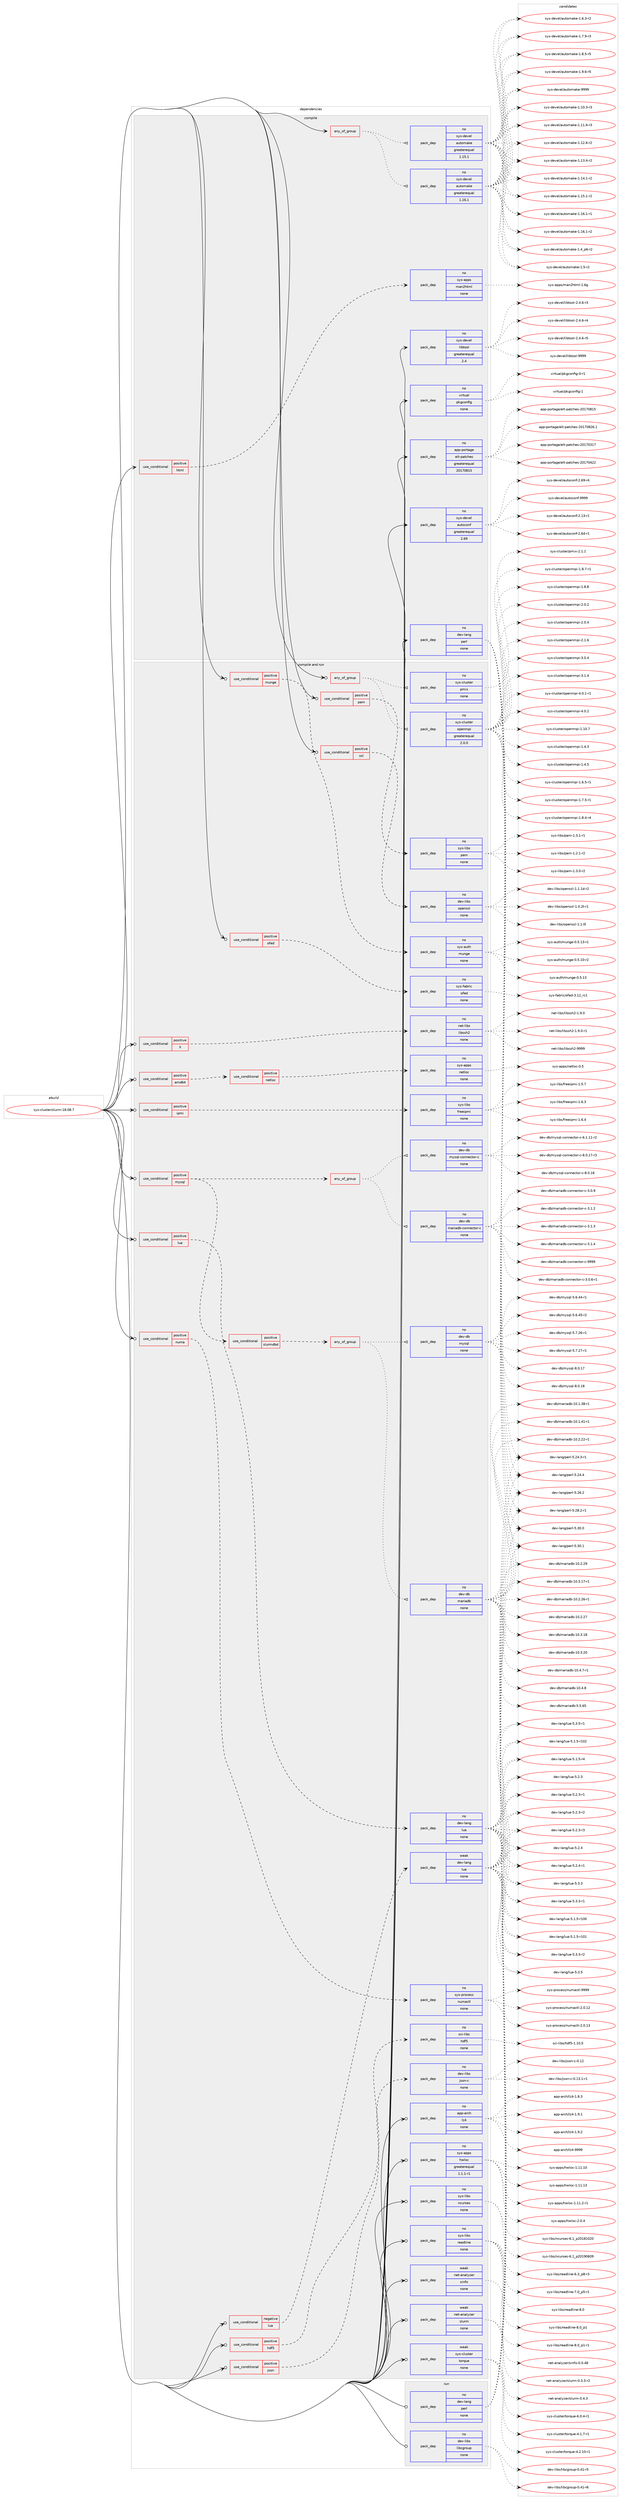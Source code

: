 digraph prolog {

# *************
# Graph options
# *************

newrank=true;
concentrate=true;
compound=true;
graph [rankdir=LR,fontname=Helvetica,fontsize=10,ranksep=1.5];#, ranksep=2.5, nodesep=0.2];
edge  [arrowhead=vee];
node  [fontname=Helvetica,fontsize=10];

# **********
# The ebuild
# **********

subgraph cluster_leftcol {
color=gray;
rank=same;
label=<<i>ebuild</i>>;
id [label="sys-cluster/slurm-18.08.7", color=red, width=4, href="../sys-cluster/slurm-18.08.7.svg"];
}

# ****************
# The dependencies
# ****************

subgraph cluster_midcol {
color=gray;
label=<<i>dependencies</i>>;
subgraph cluster_compile {
fillcolor="#eeeeee";
style=filled;
label=<<i>compile</i>>;
subgraph any15004 {
dependency887729 [label=<<TABLE BORDER="0" CELLBORDER="1" CELLSPACING="0" CELLPADDING="4"><TR><TD CELLPADDING="10">any_of_group</TD></TR></TABLE>>, shape=none, color=red];subgraph pack658766 {
dependency887730 [label=<<TABLE BORDER="0" CELLBORDER="1" CELLSPACING="0" CELLPADDING="4" WIDTH="220"><TR><TD ROWSPAN="6" CELLPADDING="30">pack_dep</TD></TR><TR><TD WIDTH="110">no</TD></TR><TR><TD>sys-devel</TD></TR><TR><TD>automake</TD></TR><TR><TD>greaterequal</TD></TR><TR><TD>1.16.1</TD></TR></TABLE>>, shape=none, color=blue];
}
dependency887729:e -> dependency887730:w [weight=20,style="dotted",arrowhead="oinv"];
subgraph pack658767 {
dependency887731 [label=<<TABLE BORDER="0" CELLBORDER="1" CELLSPACING="0" CELLPADDING="4" WIDTH="220"><TR><TD ROWSPAN="6" CELLPADDING="30">pack_dep</TD></TR><TR><TD WIDTH="110">no</TD></TR><TR><TD>sys-devel</TD></TR><TR><TD>automake</TD></TR><TR><TD>greaterequal</TD></TR><TR><TD>1.15.1</TD></TR></TABLE>>, shape=none, color=blue];
}
dependency887729:e -> dependency887731:w [weight=20,style="dotted",arrowhead="oinv"];
}
id:e -> dependency887729:w [weight=20,style="solid",arrowhead="vee"];
subgraph cond213430 {
dependency887732 [label=<<TABLE BORDER="0" CELLBORDER="1" CELLSPACING="0" CELLPADDING="4"><TR><TD ROWSPAN="3" CELLPADDING="10">use_conditional</TD></TR><TR><TD>positive</TD></TR><TR><TD>html</TD></TR></TABLE>>, shape=none, color=red];
subgraph pack658768 {
dependency887733 [label=<<TABLE BORDER="0" CELLBORDER="1" CELLSPACING="0" CELLPADDING="4" WIDTH="220"><TR><TD ROWSPAN="6" CELLPADDING="30">pack_dep</TD></TR><TR><TD WIDTH="110">no</TD></TR><TR><TD>sys-apps</TD></TR><TR><TD>man2html</TD></TR><TR><TD>none</TD></TR><TR><TD></TD></TR></TABLE>>, shape=none, color=blue];
}
dependency887732:e -> dependency887733:w [weight=20,style="dashed",arrowhead="vee"];
}
id:e -> dependency887732:w [weight=20,style="solid",arrowhead="vee"];
subgraph pack658769 {
dependency887734 [label=<<TABLE BORDER="0" CELLBORDER="1" CELLSPACING="0" CELLPADDING="4" WIDTH="220"><TR><TD ROWSPAN="6" CELLPADDING="30">pack_dep</TD></TR><TR><TD WIDTH="110">no</TD></TR><TR><TD>app-portage</TD></TR><TR><TD>elt-patches</TD></TR><TR><TD>greaterequal</TD></TR><TR><TD>20170815</TD></TR></TABLE>>, shape=none, color=blue];
}
id:e -> dependency887734:w [weight=20,style="solid",arrowhead="vee"];
subgraph pack658770 {
dependency887735 [label=<<TABLE BORDER="0" CELLBORDER="1" CELLSPACING="0" CELLPADDING="4" WIDTH="220"><TR><TD ROWSPAN="6" CELLPADDING="30">pack_dep</TD></TR><TR><TD WIDTH="110">no</TD></TR><TR><TD>dev-lang</TD></TR><TR><TD>perl</TD></TR><TR><TD>none</TD></TR><TR><TD></TD></TR></TABLE>>, shape=none, color=blue];
}
id:e -> dependency887735:w [weight=20,style="solid",arrowhead="vee"];
subgraph pack658771 {
dependency887736 [label=<<TABLE BORDER="0" CELLBORDER="1" CELLSPACING="0" CELLPADDING="4" WIDTH="220"><TR><TD ROWSPAN="6" CELLPADDING="30">pack_dep</TD></TR><TR><TD WIDTH="110">no</TD></TR><TR><TD>sys-devel</TD></TR><TR><TD>autoconf</TD></TR><TR><TD>greaterequal</TD></TR><TR><TD>2.69</TD></TR></TABLE>>, shape=none, color=blue];
}
id:e -> dependency887736:w [weight=20,style="solid",arrowhead="vee"];
subgraph pack658772 {
dependency887737 [label=<<TABLE BORDER="0" CELLBORDER="1" CELLSPACING="0" CELLPADDING="4" WIDTH="220"><TR><TD ROWSPAN="6" CELLPADDING="30">pack_dep</TD></TR><TR><TD WIDTH="110">no</TD></TR><TR><TD>sys-devel</TD></TR><TR><TD>libtool</TD></TR><TR><TD>greaterequal</TD></TR><TR><TD>2.4</TD></TR></TABLE>>, shape=none, color=blue];
}
id:e -> dependency887737:w [weight=20,style="solid",arrowhead="vee"];
subgraph pack658773 {
dependency887738 [label=<<TABLE BORDER="0" CELLBORDER="1" CELLSPACING="0" CELLPADDING="4" WIDTH="220"><TR><TD ROWSPAN="6" CELLPADDING="30">pack_dep</TD></TR><TR><TD WIDTH="110">no</TD></TR><TR><TD>virtual</TD></TR><TR><TD>pkgconfig</TD></TR><TR><TD>none</TD></TR><TR><TD></TD></TR></TABLE>>, shape=none, color=blue];
}
id:e -> dependency887738:w [weight=20,style="solid",arrowhead="vee"];
}
subgraph cluster_compileandrun {
fillcolor="#eeeeee";
style=filled;
label=<<i>compile and run</i>>;
subgraph any15005 {
dependency887739 [label=<<TABLE BORDER="0" CELLBORDER="1" CELLSPACING="0" CELLPADDING="4"><TR><TD CELLPADDING="10">any_of_group</TD></TR></TABLE>>, shape=none, color=red];subgraph pack658774 {
dependency887740 [label=<<TABLE BORDER="0" CELLBORDER="1" CELLSPACING="0" CELLPADDING="4" WIDTH="220"><TR><TD ROWSPAN="6" CELLPADDING="30">pack_dep</TD></TR><TR><TD WIDTH="110">no</TD></TR><TR><TD>sys-cluster</TD></TR><TR><TD>pmix</TD></TR><TR><TD>none</TD></TR><TR><TD></TD></TR></TABLE>>, shape=none, color=blue];
}
dependency887739:e -> dependency887740:w [weight=20,style="dotted",arrowhead="oinv"];
subgraph pack658775 {
dependency887741 [label=<<TABLE BORDER="0" CELLBORDER="1" CELLSPACING="0" CELLPADDING="4" WIDTH="220"><TR><TD ROWSPAN="6" CELLPADDING="30">pack_dep</TD></TR><TR><TD WIDTH="110">no</TD></TR><TR><TD>sys-cluster</TD></TR><TR><TD>openmpi</TD></TR><TR><TD>greaterequal</TD></TR><TR><TD>2.0.0</TD></TR></TABLE>>, shape=none, color=blue];
}
dependency887739:e -> dependency887741:w [weight=20,style="dotted",arrowhead="oinv"];
}
id:e -> dependency887739:w [weight=20,style="solid",arrowhead="odotvee"];
subgraph cond213431 {
dependency887742 [label=<<TABLE BORDER="0" CELLBORDER="1" CELLSPACING="0" CELLPADDING="4"><TR><TD ROWSPAN="3" CELLPADDING="10">use_conditional</TD></TR><TR><TD>negative</TD></TR><TR><TD>lua</TD></TR></TABLE>>, shape=none, color=red];
subgraph pack658776 {
dependency887743 [label=<<TABLE BORDER="0" CELLBORDER="1" CELLSPACING="0" CELLPADDING="4" WIDTH="220"><TR><TD ROWSPAN="6" CELLPADDING="30">pack_dep</TD></TR><TR><TD WIDTH="110">weak</TD></TR><TR><TD>dev-lang</TD></TR><TR><TD>lua</TD></TR><TR><TD>none</TD></TR><TR><TD></TD></TR></TABLE>>, shape=none, color=blue];
}
dependency887742:e -> dependency887743:w [weight=20,style="dashed",arrowhead="vee"];
}
id:e -> dependency887742:w [weight=20,style="solid",arrowhead="odotvee"];
subgraph cond213432 {
dependency887744 [label=<<TABLE BORDER="0" CELLBORDER="1" CELLSPACING="0" CELLPADDING="4"><TR><TD ROWSPAN="3" CELLPADDING="10">use_conditional</TD></TR><TR><TD>positive</TD></TR><TR><TD>X</TD></TR></TABLE>>, shape=none, color=red];
subgraph pack658777 {
dependency887745 [label=<<TABLE BORDER="0" CELLBORDER="1" CELLSPACING="0" CELLPADDING="4" WIDTH="220"><TR><TD ROWSPAN="6" CELLPADDING="30">pack_dep</TD></TR><TR><TD WIDTH="110">no</TD></TR><TR><TD>net-libs</TD></TR><TR><TD>libssh2</TD></TR><TR><TD>none</TD></TR><TR><TD></TD></TR></TABLE>>, shape=none, color=blue];
}
dependency887744:e -> dependency887745:w [weight=20,style="dashed",arrowhead="vee"];
}
id:e -> dependency887744:w [weight=20,style="solid",arrowhead="odotvee"];
subgraph cond213433 {
dependency887746 [label=<<TABLE BORDER="0" CELLBORDER="1" CELLSPACING="0" CELLPADDING="4"><TR><TD ROWSPAN="3" CELLPADDING="10">use_conditional</TD></TR><TR><TD>positive</TD></TR><TR><TD>amd64</TD></TR></TABLE>>, shape=none, color=red];
subgraph cond213434 {
dependency887747 [label=<<TABLE BORDER="0" CELLBORDER="1" CELLSPACING="0" CELLPADDING="4"><TR><TD ROWSPAN="3" CELLPADDING="10">use_conditional</TD></TR><TR><TD>positive</TD></TR><TR><TD>netloc</TD></TR></TABLE>>, shape=none, color=red];
subgraph pack658778 {
dependency887748 [label=<<TABLE BORDER="0" CELLBORDER="1" CELLSPACING="0" CELLPADDING="4" WIDTH="220"><TR><TD ROWSPAN="6" CELLPADDING="30">pack_dep</TD></TR><TR><TD WIDTH="110">no</TD></TR><TR><TD>sys-apps</TD></TR><TR><TD>netloc</TD></TR><TR><TD>none</TD></TR><TR><TD></TD></TR></TABLE>>, shape=none, color=blue];
}
dependency887747:e -> dependency887748:w [weight=20,style="dashed",arrowhead="vee"];
}
dependency887746:e -> dependency887747:w [weight=20,style="dashed",arrowhead="vee"];
}
id:e -> dependency887746:w [weight=20,style="solid",arrowhead="odotvee"];
subgraph cond213435 {
dependency887749 [label=<<TABLE BORDER="0" CELLBORDER="1" CELLSPACING="0" CELLPADDING="4"><TR><TD ROWSPAN="3" CELLPADDING="10">use_conditional</TD></TR><TR><TD>positive</TD></TR><TR><TD>hdf5</TD></TR></TABLE>>, shape=none, color=red];
subgraph pack658779 {
dependency887750 [label=<<TABLE BORDER="0" CELLBORDER="1" CELLSPACING="0" CELLPADDING="4" WIDTH="220"><TR><TD ROWSPAN="6" CELLPADDING="30">pack_dep</TD></TR><TR><TD WIDTH="110">no</TD></TR><TR><TD>sci-libs</TD></TR><TR><TD>hdf5</TD></TR><TR><TD>none</TD></TR><TR><TD></TD></TR></TABLE>>, shape=none, color=blue];
}
dependency887749:e -> dependency887750:w [weight=20,style="dashed",arrowhead="vee"];
}
id:e -> dependency887749:w [weight=20,style="solid",arrowhead="odotvee"];
subgraph cond213436 {
dependency887751 [label=<<TABLE BORDER="0" CELLBORDER="1" CELLSPACING="0" CELLPADDING="4"><TR><TD ROWSPAN="3" CELLPADDING="10">use_conditional</TD></TR><TR><TD>positive</TD></TR><TR><TD>ipmi</TD></TR></TABLE>>, shape=none, color=red];
subgraph pack658780 {
dependency887752 [label=<<TABLE BORDER="0" CELLBORDER="1" CELLSPACING="0" CELLPADDING="4" WIDTH="220"><TR><TD ROWSPAN="6" CELLPADDING="30">pack_dep</TD></TR><TR><TD WIDTH="110">no</TD></TR><TR><TD>sys-libs</TD></TR><TR><TD>freeipmi</TD></TR><TR><TD>none</TD></TR><TR><TD></TD></TR></TABLE>>, shape=none, color=blue];
}
dependency887751:e -> dependency887752:w [weight=20,style="dashed",arrowhead="vee"];
}
id:e -> dependency887751:w [weight=20,style="solid",arrowhead="odotvee"];
subgraph cond213437 {
dependency887753 [label=<<TABLE BORDER="0" CELLBORDER="1" CELLSPACING="0" CELLPADDING="4"><TR><TD ROWSPAN="3" CELLPADDING="10">use_conditional</TD></TR><TR><TD>positive</TD></TR><TR><TD>json</TD></TR></TABLE>>, shape=none, color=red];
subgraph pack658781 {
dependency887754 [label=<<TABLE BORDER="0" CELLBORDER="1" CELLSPACING="0" CELLPADDING="4" WIDTH="220"><TR><TD ROWSPAN="6" CELLPADDING="30">pack_dep</TD></TR><TR><TD WIDTH="110">no</TD></TR><TR><TD>dev-libs</TD></TR><TR><TD>json-c</TD></TR><TR><TD>none</TD></TR><TR><TD></TD></TR></TABLE>>, shape=none, color=blue];
}
dependency887753:e -> dependency887754:w [weight=20,style="dashed",arrowhead="vee"];
}
id:e -> dependency887753:w [weight=20,style="solid",arrowhead="odotvee"];
subgraph cond213438 {
dependency887755 [label=<<TABLE BORDER="0" CELLBORDER="1" CELLSPACING="0" CELLPADDING="4"><TR><TD ROWSPAN="3" CELLPADDING="10">use_conditional</TD></TR><TR><TD>positive</TD></TR><TR><TD>lua</TD></TR></TABLE>>, shape=none, color=red];
subgraph pack658782 {
dependency887756 [label=<<TABLE BORDER="0" CELLBORDER="1" CELLSPACING="0" CELLPADDING="4" WIDTH="220"><TR><TD ROWSPAN="6" CELLPADDING="30">pack_dep</TD></TR><TR><TD WIDTH="110">no</TD></TR><TR><TD>dev-lang</TD></TR><TR><TD>lua</TD></TR><TR><TD>none</TD></TR><TR><TD></TD></TR></TABLE>>, shape=none, color=blue];
}
dependency887755:e -> dependency887756:w [weight=20,style="dashed",arrowhead="vee"];
}
id:e -> dependency887755:w [weight=20,style="solid",arrowhead="odotvee"];
subgraph cond213439 {
dependency887757 [label=<<TABLE BORDER="0" CELLBORDER="1" CELLSPACING="0" CELLPADDING="4"><TR><TD ROWSPAN="3" CELLPADDING="10">use_conditional</TD></TR><TR><TD>positive</TD></TR><TR><TD>munge</TD></TR></TABLE>>, shape=none, color=red];
subgraph pack658783 {
dependency887758 [label=<<TABLE BORDER="0" CELLBORDER="1" CELLSPACING="0" CELLPADDING="4" WIDTH="220"><TR><TD ROWSPAN="6" CELLPADDING="30">pack_dep</TD></TR><TR><TD WIDTH="110">no</TD></TR><TR><TD>sys-auth</TD></TR><TR><TD>munge</TD></TR><TR><TD>none</TD></TR><TR><TD></TD></TR></TABLE>>, shape=none, color=blue];
}
dependency887757:e -> dependency887758:w [weight=20,style="dashed",arrowhead="vee"];
}
id:e -> dependency887757:w [weight=20,style="solid",arrowhead="odotvee"];
subgraph cond213440 {
dependency887759 [label=<<TABLE BORDER="0" CELLBORDER="1" CELLSPACING="0" CELLPADDING="4"><TR><TD ROWSPAN="3" CELLPADDING="10">use_conditional</TD></TR><TR><TD>positive</TD></TR><TR><TD>mysql</TD></TR></TABLE>>, shape=none, color=red];
subgraph any15006 {
dependency887760 [label=<<TABLE BORDER="0" CELLBORDER="1" CELLSPACING="0" CELLPADDING="4"><TR><TD CELLPADDING="10">any_of_group</TD></TR></TABLE>>, shape=none, color=red];subgraph pack658784 {
dependency887761 [label=<<TABLE BORDER="0" CELLBORDER="1" CELLSPACING="0" CELLPADDING="4" WIDTH="220"><TR><TD ROWSPAN="6" CELLPADDING="30">pack_dep</TD></TR><TR><TD WIDTH="110">no</TD></TR><TR><TD>dev-db</TD></TR><TR><TD>mariadb-connector-c</TD></TR><TR><TD>none</TD></TR><TR><TD></TD></TR></TABLE>>, shape=none, color=blue];
}
dependency887760:e -> dependency887761:w [weight=20,style="dotted",arrowhead="oinv"];
subgraph pack658785 {
dependency887762 [label=<<TABLE BORDER="0" CELLBORDER="1" CELLSPACING="0" CELLPADDING="4" WIDTH="220"><TR><TD ROWSPAN="6" CELLPADDING="30">pack_dep</TD></TR><TR><TD WIDTH="110">no</TD></TR><TR><TD>dev-db</TD></TR><TR><TD>mysql-connector-c</TD></TR><TR><TD>none</TD></TR><TR><TD></TD></TR></TABLE>>, shape=none, color=blue];
}
dependency887760:e -> dependency887762:w [weight=20,style="dotted",arrowhead="oinv"];
}
dependency887759:e -> dependency887760:w [weight=20,style="dashed",arrowhead="vee"];
subgraph cond213441 {
dependency887763 [label=<<TABLE BORDER="0" CELLBORDER="1" CELLSPACING="0" CELLPADDING="4"><TR><TD ROWSPAN="3" CELLPADDING="10">use_conditional</TD></TR><TR><TD>positive</TD></TR><TR><TD>slurmdbd</TD></TR></TABLE>>, shape=none, color=red];
subgraph any15007 {
dependency887764 [label=<<TABLE BORDER="0" CELLBORDER="1" CELLSPACING="0" CELLPADDING="4"><TR><TD CELLPADDING="10">any_of_group</TD></TR></TABLE>>, shape=none, color=red];subgraph pack658786 {
dependency887765 [label=<<TABLE BORDER="0" CELLBORDER="1" CELLSPACING="0" CELLPADDING="4" WIDTH="220"><TR><TD ROWSPAN="6" CELLPADDING="30">pack_dep</TD></TR><TR><TD WIDTH="110">no</TD></TR><TR><TD>dev-db</TD></TR><TR><TD>mariadb</TD></TR><TR><TD>none</TD></TR><TR><TD></TD></TR></TABLE>>, shape=none, color=blue];
}
dependency887764:e -> dependency887765:w [weight=20,style="dotted",arrowhead="oinv"];
subgraph pack658787 {
dependency887766 [label=<<TABLE BORDER="0" CELLBORDER="1" CELLSPACING="0" CELLPADDING="4" WIDTH="220"><TR><TD ROWSPAN="6" CELLPADDING="30">pack_dep</TD></TR><TR><TD WIDTH="110">no</TD></TR><TR><TD>dev-db</TD></TR><TR><TD>mysql</TD></TR><TR><TD>none</TD></TR><TR><TD></TD></TR></TABLE>>, shape=none, color=blue];
}
dependency887764:e -> dependency887766:w [weight=20,style="dotted",arrowhead="oinv"];
}
dependency887763:e -> dependency887764:w [weight=20,style="dashed",arrowhead="vee"];
}
dependency887759:e -> dependency887763:w [weight=20,style="dashed",arrowhead="vee"];
}
id:e -> dependency887759:w [weight=20,style="solid",arrowhead="odotvee"];
subgraph cond213442 {
dependency887767 [label=<<TABLE BORDER="0" CELLBORDER="1" CELLSPACING="0" CELLPADDING="4"><TR><TD ROWSPAN="3" CELLPADDING="10">use_conditional</TD></TR><TR><TD>positive</TD></TR><TR><TD>numa</TD></TR></TABLE>>, shape=none, color=red];
subgraph pack658788 {
dependency887768 [label=<<TABLE BORDER="0" CELLBORDER="1" CELLSPACING="0" CELLPADDING="4" WIDTH="220"><TR><TD ROWSPAN="6" CELLPADDING="30">pack_dep</TD></TR><TR><TD WIDTH="110">no</TD></TR><TR><TD>sys-process</TD></TR><TR><TD>numactl</TD></TR><TR><TD>none</TD></TR><TR><TD></TD></TR></TABLE>>, shape=none, color=blue];
}
dependency887767:e -> dependency887768:w [weight=20,style="dashed",arrowhead="vee"];
}
id:e -> dependency887767:w [weight=20,style="solid",arrowhead="odotvee"];
subgraph cond213443 {
dependency887769 [label=<<TABLE BORDER="0" CELLBORDER="1" CELLSPACING="0" CELLPADDING="4"><TR><TD ROWSPAN="3" CELLPADDING="10">use_conditional</TD></TR><TR><TD>positive</TD></TR><TR><TD>ofed</TD></TR></TABLE>>, shape=none, color=red];
subgraph pack658789 {
dependency887770 [label=<<TABLE BORDER="0" CELLBORDER="1" CELLSPACING="0" CELLPADDING="4" WIDTH="220"><TR><TD ROWSPAN="6" CELLPADDING="30">pack_dep</TD></TR><TR><TD WIDTH="110">no</TD></TR><TR><TD>sys-fabric</TD></TR><TR><TD>ofed</TD></TR><TR><TD>none</TD></TR><TR><TD></TD></TR></TABLE>>, shape=none, color=blue];
}
dependency887769:e -> dependency887770:w [weight=20,style="dashed",arrowhead="vee"];
}
id:e -> dependency887769:w [weight=20,style="solid",arrowhead="odotvee"];
subgraph cond213444 {
dependency887771 [label=<<TABLE BORDER="0" CELLBORDER="1" CELLSPACING="0" CELLPADDING="4"><TR><TD ROWSPAN="3" CELLPADDING="10">use_conditional</TD></TR><TR><TD>positive</TD></TR><TR><TD>pam</TD></TR></TABLE>>, shape=none, color=red];
subgraph pack658790 {
dependency887772 [label=<<TABLE BORDER="0" CELLBORDER="1" CELLSPACING="0" CELLPADDING="4" WIDTH="220"><TR><TD ROWSPAN="6" CELLPADDING="30">pack_dep</TD></TR><TR><TD WIDTH="110">no</TD></TR><TR><TD>sys-libs</TD></TR><TR><TD>pam</TD></TR><TR><TD>none</TD></TR><TR><TD></TD></TR></TABLE>>, shape=none, color=blue];
}
dependency887771:e -> dependency887772:w [weight=20,style="dashed",arrowhead="vee"];
}
id:e -> dependency887771:w [weight=20,style="solid",arrowhead="odotvee"];
subgraph cond213445 {
dependency887773 [label=<<TABLE BORDER="0" CELLBORDER="1" CELLSPACING="0" CELLPADDING="4"><TR><TD ROWSPAN="3" CELLPADDING="10">use_conditional</TD></TR><TR><TD>positive</TD></TR><TR><TD>ssl</TD></TR></TABLE>>, shape=none, color=red];
subgraph pack658791 {
dependency887774 [label=<<TABLE BORDER="0" CELLBORDER="1" CELLSPACING="0" CELLPADDING="4" WIDTH="220"><TR><TD ROWSPAN="6" CELLPADDING="30">pack_dep</TD></TR><TR><TD WIDTH="110">no</TD></TR><TR><TD>dev-libs</TD></TR><TR><TD>openssl</TD></TR><TR><TD>none</TD></TR><TR><TD></TD></TR></TABLE>>, shape=none, color=blue];
}
dependency887773:e -> dependency887774:w [weight=20,style="dashed",arrowhead="vee"];
}
id:e -> dependency887773:w [weight=20,style="solid",arrowhead="odotvee"];
subgraph pack658792 {
dependency887775 [label=<<TABLE BORDER="0" CELLBORDER="1" CELLSPACING="0" CELLPADDING="4" WIDTH="220"><TR><TD ROWSPAN="6" CELLPADDING="30">pack_dep</TD></TR><TR><TD WIDTH="110">no</TD></TR><TR><TD>app-arch</TD></TR><TR><TD>lz4</TD></TR><TR><TD>none</TD></TR><TR><TD></TD></TR></TABLE>>, shape=none, color=blue];
}
id:e -> dependency887775:w [weight=20,style="solid",arrowhead="odotvee"];
subgraph pack658793 {
dependency887776 [label=<<TABLE BORDER="0" CELLBORDER="1" CELLSPACING="0" CELLPADDING="4" WIDTH="220"><TR><TD ROWSPAN="6" CELLPADDING="30">pack_dep</TD></TR><TR><TD WIDTH="110">no</TD></TR><TR><TD>sys-apps</TD></TR><TR><TD>hwloc</TD></TR><TR><TD>greaterequal</TD></TR><TR><TD>1.1.1-r1</TD></TR></TABLE>>, shape=none, color=blue];
}
id:e -> dependency887776:w [weight=20,style="solid",arrowhead="odotvee"];
subgraph pack658794 {
dependency887777 [label=<<TABLE BORDER="0" CELLBORDER="1" CELLSPACING="0" CELLPADDING="4" WIDTH="220"><TR><TD ROWSPAN="6" CELLPADDING="30">pack_dep</TD></TR><TR><TD WIDTH="110">no</TD></TR><TR><TD>sys-libs</TD></TR><TR><TD>ncurses</TD></TR><TR><TD>none</TD></TR><TR><TD></TD></TR></TABLE>>, shape=none, color=blue];
}
id:e -> dependency887777:w [weight=20,style="solid",arrowhead="odotvee"];
subgraph pack658795 {
dependency887778 [label=<<TABLE BORDER="0" CELLBORDER="1" CELLSPACING="0" CELLPADDING="4" WIDTH="220"><TR><TD ROWSPAN="6" CELLPADDING="30">pack_dep</TD></TR><TR><TD WIDTH="110">no</TD></TR><TR><TD>sys-libs</TD></TR><TR><TD>readline</TD></TR><TR><TD>none</TD></TR><TR><TD></TD></TR></TABLE>>, shape=none, color=blue];
}
id:e -> dependency887778:w [weight=20,style="solid",arrowhead="odotvee"];
subgraph pack658796 {
dependency887779 [label=<<TABLE BORDER="0" CELLBORDER="1" CELLSPACING="0" CELLPADDING="4" WIDTH="220"><TR><TD ROWSPAN="6" CELLPADDING="30">pack_dep</TD></TR><TR><TD WIDTH="110">weak</TD></TR><TR><TD>net-analyzer</TD></TR><TR><TD>sinfo</TD></TR><TR><TD>none</TD></TR><TR><TD></TD></TR></TABLE>>, shape=none, color=blue];
}
id:e -> dependency887779:w [weight=20,style="solid",arrowhead="odotvee"];
subgraph pack658797 {
dependency887780 [label=<<TABLE BORDER="0" CELLBORDER="1" CELLSPACING="0" CELLPADDING="4" WIDTH="220"><TR><TD ROWSPAN="6" CELLPADDING="30">pack_dep</TD></TR><TR><TD WIDTH="110">weak</TD></TR><TR><TD>net-analyzer</TD></TR><TR><TD>slurm</TD></TR><TR><TD>none</TD></TR><TR><TD></TD></TR></TABLE>>, shape=none, color=blue];
}
id:e -> dependency887780:w [weight=20,style="solid",arrowhead="odotvee"];
subgraph pack658798 {
dependency887781 [label=<<TABLE BORDER="0" CELLBORDER="1" CELLSPACING="0" CELLPADDING="4" WIDTH="220"><TR><TD ROWSPAN="6" CELLPADDING="30">pack_dep</TD></TR><TR><TD WIDTH="110">weak</TD></TR><TR><TD>sys-cluster</TD></TR><TR><TD>torque</TD></TR><TR><TD>none</TD></TR><TR><TD></TD></TR></TABLE>>, shape=none, color=blue];
}
id:e -> dependency887781:w [weight=20,style="solid",arrowhead="odotvee"];
}
subgraph cluster_run {
fillcolor="#eeeeee";
style=filled;
label=<<i>run</i>>;
subgraph pack658799 {
dependency887782 [label=<<TABLE BORDER="0" CELLBORDER="1" CELLSPACING="0" CELLPADDING="4" WIDTH="220"><TR><TD ROWSPAN="6" CELLPADDING="30">pack_dep</TD></TR><TR><TD WIDTH="110">no</TD></TR><TR><TD>dev-lang</TD></TR><TR><TD>perl</TD></TR><TR><TD>none</TD></TR><TR><TD></TD></TR></TABLE>>, shape=none, color=blue];
}
id:e -> dependency887782:w [weight=20,style="solid",arrowhead="odot"];
subgraph pack658800 {
dependency887783 [label=<<TABLE BORDER="0" CELLBORDER="1" CELLSPACING="0" CELLPADDING="4" WIDTH="220"><TR><TD ROWSPAN="6" CELLPADDING="30">pack_dep</TD></TR><TR><TD WIDTH="110">no</TD></TR><TR><TD>dev-libs</TD></TR><TR><TD>libcgroup</TD></TR><TR><TD>none</TD></TR><TR><TD></TD></TR></TABLE>>, shape=none, color=blue];
}
id:e -> dependency887783:w [weight=20,style="solid",arrowhead="odot"];
}
}

# **************
# The candidates
# **************

subgraph cluster_choices {
rank=same;
color=gray;
label=<<i>candidates</i>>;

subgraph choice658766 {
color=black;
nodesep=1;
choice11512111545100101118101108479711711611110997107101454946494846514511451 [label="sys-devel/automake-1.10.3-r3", color=red, width=4,href="../sys-devel/automake-1.10.3-r3.svg"];
choice11512111545100101118101108479711711611110997107101454946494946544511451 [label="sys-devel/automake-1.11.6-r3", color=red, width=4,href="../sys-devel/automake-1.11.6-r3.svg"];
choice11512111545100101118101108479711711611110997107101454946495046544511450 [label="sys-devel/automake-1.12.6-r2", color=red, width=4,href="../sys-devel/automake-1.12.6-r2.svg"];
choice11512111545100101118101108479711711611110997107101454946495146524511450 [label="sys-devel/automake-1.13.4-r2", color=red, width=4,href="../sys-devel/automake-1.13.4-r2.svg"];
choice11512111545100101118101108479711711611110997107101454946495246494511450 [label="sys-devel/automake-1.14.1-r2", color=red, width=4,href="../sys-devel/automake-1.14.1-r2.svg"];
choice11512111545100101118101108479711711611110997107101454946495346494511450 [label="sys-devel/automake-1.15.1-r2", color=red, width=4,href="../sys-devel/automake-1.15.1-r2.svg"];
choice11512111545100101118101108479711711611110997107101454946495446494511449 [label="sys-devel/automake-1.16.1-r1", color=red, width=4,href="../sys-devel/automake-1.16.1-r1.svg"];
choice11512111545100101118101108479711711611110997107101454946495446494511450 [label="sys-devel/automake-1.16.1-r2", color=red, width=4,href="../sys-devel/automake-1.16.1-r2.svg"];
choice115121115451001011181011084797117116111109971071014549465295112544511450 [label="sys-devel/automake-1.4_p6-r2", color=red, width=4,href="../sys-devel/automake-1.4_p6-r2.svg"];
choice11512111545100101118101108479711711611110997107101454946534511450 [label="sys-devel/automake-1.5-r2", color=red, width=4,href="../sys-devel/automake-1.5-r2.svg"];
choice115121115451001011181011084797117116111109971071014549465446514511450 [label="sys-devel/automake-1.6.3-r2", color=red, width=4,href="../sys-devel/automake-1.6.3-r2.svg"];
choice115121115451001011181011084797117116111109971071014549465546574511451 [label="sys-devel/automake-1.7.9-r3", color=red, width=4,href="../sys-devel/automake-1.7.9-r3.svg"];
choice115121115451001011181011084797117116111109971071014549465646534511453 [label="sys-devel/automake-1.8.5-r5", color=red, width=4,href="../sys-devel/automake-1.8.5-r5.svg"];
choice115121115451001011181011084797117116111109971071014549465746544511453 [label="sys-devel/automake-1.9.6-r5", color=red, width=4,href="../sys-devel/automake-1.9.6-r5.svg"];
choice115121115451001011181011084797117116111109971071014557575757 [label="sys-devel/automake-9999", color=red, width=4,href="../sys-devel/automake-9999.svg"];
dependency887730:e -> choice11512111545100101118101108479711711611110997107101454946494846514511451:w [style=dotted,weight="100"];
dependency887730:e -> choice11512111545100101118101108479711711611110997107101454946494946544511451:w [style=dotted,weight="100"];
dependency887730:e -> choice11512111545100101118101108479711711611110997107101454946495046544511450:w [style=dotted,weight="100"];
dependency887730:e -> choice11512111545100101118101108479711711611110997107101454946495146524511450:w [style=dotted,weight="100"];
dependency887730:e -> choice11512111545100101118101108479711711611110997107101454946495246494511450:w [style=dotted,weight="100"];
dependency887730:e -> choice11512111545100101118101108479711711611110997107101454946495346494511450:w [style=dotted,weight="100"];
dependency887730:e -> choice11512111545100101118101108479711711611110997107101454946495446494511449:w [style=dotted,weight="100"];
dependency887730:e -> choice11512111545100101118101108479711711611110997107101454946495446494511450:w [style=dotted,weight="100"];
dependency887730:e -> choice115121115451001011181011084797117116111109971071014549465295112544511450:w [style=dotted,weight="100"];
dependency887730:e -> choice11512111545100101118101108479711711611110997107101454946534511450:w [style=dotted,weight="100"];
dependency887730:e -> choice115121115451001011181011084797117116111109971071014549465446514511450:w [style=dotted,weight="100"];
dependency887730:e -> choice115121115451001011181011084797117116111109971071014549465546574511451:w [style=dotted,weight="100"];
dependency887730:e -> choice115121115451001011181011084797117116111109971071014549465646534511453:w [style=dotted,weight="100"];
dependency887730:e -> choice115121115451001011181011084797117116111109971071014549465746544511453:w [style=dotted,weight="100"];
dependency887730:e -> choice115121115451001011181011084797117116111109971071014557575757:w [style=dotted,weight="100"];
}
subgraph choice658767 {
color=black;
nodesep=1;
choice11512111545100101118101108479711711611110997107101454946494846514511451 [label="sys-devel/automake-1.10.3-r3", color=red, width=4,href="../sys-devel/automake-1.10.3-r3.svg"];
choice11512111545100101118101108479711711611110997107101454946494946544511451 [label="sys-devel/automake-1.11.6-r3", color=red, width=4,href="../sys-devel/automake-1.11.6-r3.svg"];
choice11512111545100101118101108479711711611110997107101454946495046544511450 [label="sys-devel/automake-1.12.6-r2", color=red, width=4,href="../sys-devel/automake-1.12.6-r2.svg"];
choice11512111545100101118101108479711711611110997107101454946495146524511450 [label="sys-devel/automake-1.13.4-r2", color=red, width=4,href="../sys-devel/automake-1.13.4-r2.svg"];
choice11512111545100101118101108479711711611110997107101454946495246494511450 [label="sys-devel/automake-1.14.1-r2", color=red, width=4,href="../sys-devel/automake-1.14.1-r2.svg"];
choice11512111545100101118101108479711711611110997107101454946495346494511450 [label="sys-devel/automake-1.15.1-r2", color=red, width=4,href="../sys-devel/automake-1.15.1-r2.svg"];
choice11512111545100101118101108479711711611110997107101454946495446494511449 [label="sys-devel/automake-1.16.1-r1", color=red, width=4,href="../sys-devel/automake-1.16.1-r1.svg"];
choice11512111545100101118101108479711711611110997107101454946495446494511450 [label="sys-devel/automake-1.16.1-r2", color=red, width=4,href="../sys-devel/automake-1.16.1-r2.svg"];
choice115121115451001011181011084797117116111109971071014549465295112544511450 [label="sys-devel/automake-1.4_p6-r2", color=red, width=4,href="../sys-devel/automake-1.4_p6-r2.svg"];
choice11512111545100101118101108479711711611110997107101454946534511450 [label="sys-devel/automake-1.5-r2", color=red, width=4,href="../sys-devel/automake-1.5-r2.svg"];
choice115121115451001011181011084797117116111109971071014549465446514511450 [label="sys-devel/automake-1.6.3-r2", color=red, width=4,href="../sys-devel/automake-1.6.3-r2.svg"];
choice115121115451001011181011084797117116111109971071014549465546574511451 [label="sys-devel/automake-1.7.9-r3", color=red, width=4,href="../sys-devel/automake-1.7.9-r3.svg"];
choice115121115451001011181011084797117116111109971071014549465646534511453 [label="sys-devel/automake-1.8.5-r5", color=red, width=4,href="../sys-devel/automake-1.8.5-r5.svg"];
choice115121115451001011181011084797117116111109971071014549465746544511453 [label="sys-devel/automake-1.9.6-r5", color=red, width=4,href="../sys-devel/automake-1.9.6-r5.svg"];
choice115121115451001011181011084797117116111109971071014557575757 [label="sys-devel/automake-9999", color=red, width=4,href="../sys-devel/automake-9999.svg"];
dependency887731:e -> choice11512111545100101118101108479711711611110997107101454946494846514511451:w [style=dotted,weight="100"];
dependency887731:e -> choice11512111545100101118101108479711711611110997107101454946494946544511451:w [style=dotted,weight="100"];
dependency887731:e -> choice11512111545100101118101108479711711611110997107101454946495046544511450:w [style=dotted,weight="100"];
dependency887731:e -> choice11512111545100101118101108479711711611110997107101454946495146524511450:w [style=dotted,weight="100"];
dependency887731:e -> choice11512111545100101118101108479711711611110997107101454946495246494511450:w [style=dotted,weight="100"];
dependency887731:e -> choice11512111545100101118101108479711711611110997107101454946495346494511450:w [style=dotted,weight="100"];
dependency887731:e -> choice11512111545100101118101108479711711611110997107101454946495446494511449:w [style=dotted,weight="100"];
dependency887731:e -> choice11512111545100101118101108479711711611110997107101454946495446494511450:w [style=dotted,weight="100"];
dependency887731:e -> choice115121115451001011181011084797117116111109971071014549465295112544511450:w [style=dotted,weight="100"];
dependency887731:e -> choice11512111545100101118101108479711711611110997107101454946534511450:w [style=dotted,weight="100"];
dependency887731:e -> choice115121115451001011181011084797117116111109971071014549465446514511450:w [style=dotted,weight="100"];
dependency887731:e -> choice115121115451001011181011084797117116111109971071014549465546574511451:w [style=dotted,weight="100"];
dependency887731:e -> choice115121115451001011181011084797117116111109971071014549465646534511453:w [style=dotted,weight="100"];
dependency887731:e -> choice115121115451001011181011084797117116111109971071014549465746544511453:w [style=dotted,weight="100"];
dependency887731:e -> choice115121115451001011181011084797117116111109971071014557575757:w [style=dotted,weight="100"];
}
subgraph choice658768 {
color=black;
nodesep=1;
choice115121115459711211211547109971105010411610910845494654103 [label="sys-apps/man2html-1.6g", color=red, width=4,href="../sys-apps/man2html-1.6g.svg"];
dependency887733:e -> choice115121115459711211211547109971105010411610910845494654103:w [style=dotted,weight="100"];
}
subgraph choice658769 {
color=black;
nodesep=1;
choice97112112451121111141169710310147101108116451129711699104101115455048495548514955 [label="app-portage/elt-patches-20170317", color=red, width=4,href="../app-portage/elt-patches-20170317.svg"];
choice97112112451121111141169710310147101108116451129711699104101115455048495548525050 [label="app-portage/elt-patches-20170422", color=red, width=4,href="../app-portage/elt-patches-20170422.svg"];
choice97112112451121111141169710310147101108116451129711699104101115455048495548564953 [label="app-portage/elt-patches-20170815", color=red, width=4,href="../app-portage/elt-patches-20170815.svg"];
choice971121124511211111411697103101471011081164511297116991041011154550484955485650544649 [label="app-portage/elt-patches-20170826.1", color=red, width=4,href="../app-portage/elt-patches-20170826.1.svg"];
dependency887734:e -> choice97112112451121111141169710310147101108116451129711699104101115455048495548514955:w [style=dotted,weight="100"];
dependency887734:e -> choice97112112451121111141169710310147101108116451129711699104101115455048495548525050:w [style=dotted,weight="100"];
dependency887734:e -> choice97112112451121111141169710310147101108116451129711699104101115455048495548564953:w [style=dotted,weight="100"];
dependency887734:e -> choice971121124511211111411697103101471011081164511297116991041011154550484955485650544649:w [style=dotted,weight="100"];
}
subgraph choice658770 {
color=black;
nodesep=1;
choice100101118451089711010347112101114108455346505246514511449 [label="dev-lang/perl-5.24.3-r1", color=red, width=4,href="../dev-lang/perl-5.24.3-r1.svg"];
choice10010111845108971101034711210111410845534650524652 [label="dev-lang/perl-5.24.4", color=red, width=4,href="../dev-lang/perl-5.24.4.svg"];
choice10010111845108971101034711210111410845534650544650 [label="dev-lang/perl-5.26.2", color=red, width=4,href="../dev-lang/perl-5.26.2.svg"];
choice100101118451089711010347112101114108455346505646504511449 [label="dev-lang/perl-5.28.2-r1", color=red, width=4,href="../dev-lang/perl-5.28.2-r1.svg"];
choice10010111845108971101034711210111410845534651484648 [label="dev-lang/perl-5.30.0", color=red, width=4,href="../dev-lang/perl-5.30.0.svg"];
choice10010111845108971101034711210111410845534651484649 [label="dev-lang/perl-5.30.1", color=red, width=4,href="../dev-lang/perl-5.30.1.svg"];
dependency887735:e -> choice100101118451089711010347112101114108455346505246514511449:w [style=dotted,weight="100"];
dependency887735:e -> choice10010111845108971101034711210111410845534650524652:w [style=dotted,weight="100"];
dependency887735:e -> choice10010111845108971101034711210111410845534650544650:w [style=dotted,weight="100"];
dependency887735:e -> choice100101118451089711010347112101114108455346505646504511449:w [style=dotted,weight="100"];
dependency887735:e -> choice10010111845108971101034711210111410845534651484648:w [style=dotted,weight="100"];
dependency887735:e -> choice10010111845108971101034711210111410845534651484649:w [style=dotted,weight="100"];
}
subgraph choice658771 {
color=black;
nodesep=1;
choice1151211154510010111810110847971171161119911111010245504649514511449 [label="sys-devel/autoconf-2.13-r1", color=red, width=4,href="../sys-devel/autoconf-2.13-r1.svg"];
choice1151211154510010111810110847971171161119911111010245504654524511449 [label="sys-devel/autoconf-2.64-r1", color=red, width=4,href="../sys-devel/autoconf-2.64-r1.svg"];
choice1151211154510010111810110847971171161119911111010245504654574511452 [label="sys-devel/autoconf-2.69-r4", color=red, width=4,href="../sys-devel/autoconf-2.69-r4.svg"];
choice115121115451001011181011084797117116111991111101024557575757 [label="sys-devel/autoconf-9999", color=red, width=4,href="../sys-devel/autoconf-9999.svg"];
dependency887736:e -> choice1151211154510010111810110847971171161119911111010245504649514511449:w [style=dotted,weight="100"];
dependency887736:e -> choice1151211154510010111810110847971171161119911111010245504654524511449:w [style=dotted,weight="100"];
dependency887736:e -> choice1151211154510010111810110847971171161119911111010245504654574511452:w [style=dotted,weight="100"];
dependency887736:e -> choice115121115451001011181011084797117116111991111101024557575757:w [style=dotted,weight="100"];
}
subgraph choice658772 {
color=black;
nodesep=1;
choice1151211154510010111810110847108105981161111111084550465246544511451 [label="sys-devel/libtool-2.4.6-r3", color=red, width=4,href="../sys-devel/libtool-2.4.6-r3.svg"];
choice1151211154510010111810110847108105981161111111084550465246544511452 [label="sys-devel/libtool-2.4.6-r4", color=red, width=4,href="../sys-devel/libtool-2.4.6-r4.svg"];
choice1151211154510010111810110847108105981161111111084550465246544511453 [label="sys-devel/libtool-2.4.6-r5", color=red, width=4,href="../sys-devel/libtool-2.4.6-r5.svg"];
choice1151211154510010111810110847108105981161111111084557575757 [label="sys-devel/libtool-9999", color=red, width=4,href="../sys-devel/libtool-9999.svg"];
dependency887737:e -> choice1151211154510010111810110847108105981161111111084550465246544511451:w [style=dotted,weight="100"];
dependency887737:e -> choice1151211154510010111810110847108105981161111111084550465246544511452:w [style=dotted,weight="100"];
dependency887737:e -> choice1151211154510010111810110847108105981161111111084550465246544511453:w [style=dotted,weight="100"];
dependency887737:e -> choice1151211154510010111810110847108105981161111111084557575757:w [style=dotted,weight="100"];
}
subgraph choice658773 {
color=black;
nodesep=1;
choice11810511411611797108471121071039911111010210510345484511449 [label="virtual/pkgconfig-0-r1", color=red, width=4,href="../virtual/pkgconfig-0-r1.svg"];
choice1181051141161179710847112107103991111101021051034549 [label="virtual/pkgconfig-1", color=red, width=4,href="../virtual/pkgconfig-1.svg"];
dependency887738:e -> choice11810511411611797108471121071039911111010210510345484511449:w [style=dotted,weight="100"];
dependency887738:e -> choice1181051141161179710847112107103991111101021051034549:w [style=dotted,weight="100"];
}
subgraph choice658774 {
color=black;
nodesep=1;
choice115121115459910811711511610111447112109105120455046494649 [label="sys-cluster/pmix-2.1.1", color=red, width=4,href="../sys-cluster/pmix-2.1.1.svg"];
dependency887740:e -> choice115121115459910811711511610111447112109105120455046494649:w [style=dotted,weight="100"];
}
subgraph choice658775 {
color=black;
nodesep=1;
choice11512111545991081171151161011144711111210111010911210545494649484655 [label="sys-cluster/openmpi-1.10.7", color=red, width=4,href="../sys-cluster/openmpi-1.10.7.svg"];
choice115121115459910811711511610111447111112101110109112105454946524651 [label="sys-cluster/openmpi-1.4.3", color=red, width=4,href="../sys-cluster/openmpi-1.4.3.svg"];
choice115121115459910811711511610111447111112101110109112105454946524653 [label="sys-cluster/openmpi-1.4.5", color=red, width=4,href="../sys-cluster/openmpi-1.4.5.svg"];
choice1151211154599108117115116101114471111121011101091121054549465446534511449 [label="sys-cluster/openmpi-1.6.5-r1", color=red, width=4,href="../sys-cluster/openmpi-1.6.5-r1.svg"];
choice1151211154599108117115116101114471111121011101091121054549465546534511449 [label="sys-cluster/openmpi-1.7.5-r1", color=red, width=4,href="../sys-cluster/openmpi-1.7.5-r1.svg"];
choice1151211154599108117115116101114471111121011101091121054549465646524511452 [label="sys-cluster/openmpi-1.8.4-r4", color=red, width=4,href="../sys-cluster/openmpi-1.8.4-r4.svg"];
choice1151211154599108117115116101114471111121011101091121054549465646554511449 [label="sys-cluster/openmpi-1.8.7-r1", color=red, width=4,href="../sys-cluster/openmpi-1.8.7-r1.svg"];
choice115121115459910811711511610111447111112101110109112105454946564656 [label="sys-cluster/openmpi-1.8.8", color=red, width=4,href="../sys-cluster/openmpi-1.8.8.svg"];
choice115121115459910811711511610111447111112101110109112105455046484650 [label="sys-cluster/openmpi-2.0.2", color=red, width=4,href="../sys-cluster/openmpi-2.0.2.svg"];
choice115121115459910811711511610111447111112101110109112105455046484652 [label="sys-cluster/openmpi-2.0.4", color=red, width=4,href="../sys-cluster/openmpi-2.0.4.svg"];
choice115121115459910811711511610111447111112101110109112105455046494654 [label="sys-cluster/openmpi-2.1.6", color=red, width=4,href="../sys-cluster/openmpi-2.1.6.svg"];
choice115121115459910811711511610111447111112101110109112105455146484652 [label="sys-cluster/openmpi-3.0.4", color=red, width=4,href="../sys-cluster/openmpi-3.0.4.svg"];
choice115121115459910811711511610111447111112101110109112105455146494652 [label="sys-cluster/openmpi-3.1.4", color=red, width=4,href="../sys-cluster/openmpi-3.1.4.svg"];
choice1151211154599108117115116101114471111121011101091121054552464846494511449 [label="sys-cluster/openmpi-4.0.1-r1", color=red, width=4,href="../sys-cluster/openmpi-4.0.1-r1.svg"];
choice115121115459910811711511610111447111112101110109112105455246484650 [label="sys-cluster/openmpi-4.0.2", color=red, width=4,href="../sys-cluster/openmpi-4.0.2.svg"];
dependency887741:e -> choice11512111545991081171151161011144711111210111010911210545494649484655:w [style=dotted,weight="100"];
dependency887741:e -> choice115121115459910811711511610111447111112101110109112105454946524651:w [style=dotted,weight="100"];
dependency887741:e -> choice115121115459910811711511610111447111112101110109112105454946524653:w [style=dotted,weight="100"];
dependency887741:e -> choice1151211154599108117115116101114471111121011101091121054549465446534511449:w [style=dotted,weight="100"];
dependency887741:e -> choice1151211154599108117115116101114471111121011101091121054549465546534511449:w [style=dotted,weight="100"];
dependency887741:e -> choice1151211154599108117115116101114471111121011101091121054549465646524511452:w [style=dotted,weight="100"];
dependency887741:e -> choice1151211154599108117115116101114471111121011101091121054549465646554511449:w [style=dotted,weight="100"];
dependency887741:e -> choice115121115459910811711511610111447111112101110109112105454946564656:w [style=dotted,weight="100"];
dependency887741:e -> choice115121115459910811711511610111447111112101110109112105455046484650:w [style=dotted,weight="100"];
dependency887741:e -> choice115121115459910811711511610111447111112101110109112105455046484652:w [style=dotted,weight="100"];
dependency887741:e -> choice115121115459910811711511610111447111112101110109112105455046494654:w [style=dotted,weight="100"];
dependency887741:e -> choice115121115459910811711511610111447111112101110109112105455146484652:w [style=dotted,weight="100"];
dependency887741:e -> choice115121115459910811711511610111447111112101110109112105455146494652:w [style=dotted,weight="100"];
dependency887741:e -> choice1151211154599108117115116101114471111121011101091121054552464846494511449:w [style=dotted,weight="100"];
dependency887741:e -> choice115121115459910811711511610111447111112101110109112105455246484650:w [style=dotted,weight="100"];
}
subgraph choice658776 {
color=black;
nodesep=1;
choice1001011184510897110103471081179745534649465345114494848 [label="dev-lang/lua-5.1.5-r100", color=red, width=4,href="../dev-lang/lua-5.1.5-r100.svg"];
choice1001011184510897110103471081179745534649465345114494849 [label="dev-lang/lua-5.1.5-r101", color=red, width=4,href="../dev-lang/lua-5.1.5-r101.svg"];
choice1001011184510897110103471081179745534649465345114494850 [label="dev-lang/lua-5.1.5-r102", color=red, width=4,href="../dev-lang/lua-5.1.5-r102.svg"];
choice100101118451089711010347108117974553464946534511452 [label="dev-lang/lua-5.1.5-r4", color=red, width=4,href="../dev-lang/lua-5.1.5-r4.svg"];
choice10010111845108971101034710811797455346504651 [label="dev-lang/lua-5.2.3", color=red, width=4,href="../dev-lang/lua-5.2.3.svg"];
choice100101118451089711010347108117974553465046514511449 [label="dev-lang/lua-5.2.3-r1", color=red, width=4,href="../dev-lang/lua-5.2.3-r1.svg"];
choice100101118451089711010347108117974553465046514511450 [label="dev-lang/lua-5.2.3-r2", color=red, width=4,href="../dev-lang/lua-5.2.3-r2.svg"];
choice100101118451089711010347108117974553465046514511451 [label="dev-lang/lua-5.2.3-r3", color=red, width=4,href="../dev-lang/lua-5.2.3-r3.svg"];
choice10010111845108971101034710811797455346504652 [label="dev-lang/lua-5.2.4", color=red, width=4,href="../dev-lang/lua-5.2.4.svg"];
choice100101118451089711010347108117974553465046524511449 [label="dev-lang/lua-5.2.4-r1", color=red, width=4,href="../dev-lang/lua-5.2.4-r1.svg"];
choice10010111845108971101034710811797455346514651 [label="dev-lang/lua-5.3.3", color=red, width=4,href="../dev-lang/lua-5.3.3.svg"];
choice100101118451089711010347108117974553465146514511449 [label="dev-lang/lua-5.3.3-r1", color=red, width=4,href="../dev-lang/lua-5.3.3-r1.svg"];
choice100101118451089711010347108117974553465146514511450 [label="dev-lang/lua-5.3.3-r2", color=red, width=4,href="../dev-lang/lua-5.3.3-r2.svg"];
choice10010111845108971101034710811797455346514653 [label="dev-lang/lua-5.3.5", color=red, width=4,href="../dev-lang/lua-5.3.5.svg"];
choice100101118451089711010347108117974553465146534511449 [label="dev-lang/lua-5.3.5-r1", color=red, width=4,href="../dev-lang/lua-5.3.5-r1.svg"];
dependency887743:e -> choice1001011184510897110103471081179745534649465345114494848:w [style=dotted,weight="100"];
dependency887743:e -> choice1001011184510897110103471081179745534649465345114494849:w [style=dotted,weight="100"];
dependency887743:e -> choice1001011184510897110103471081179745534649465345114494850:w [style=dotted,weight="100"];
dependency887743:e -> choice100101118451089711010347108117974553464946534511452:w [style=dotted,weight="100"];
dependency887743:e -> choice10010111845108971101034710811797455346504651:w [style=dotted,weight="100"];
dependency887743:e -> choice100101118451089711010347108117974553465046514511449:w [style=dotted,weight="100"];
dependency887743:e -> choice100101118451089711010347108117974553465046514511450:w [style=dotted,weight="100"];
dependency887743:e -> choice100101118451089711010347108117974553465046514511451:w [style=dotted,weight="100"];
dependency887743:e -> choice10010111845108971101034710811797455346504652:w [style=dotted,weight="100"];
dependency887743:e -> choice100101118451089711010347108117974553465046524511449:w [style=dotted,weight="100"];
dependency887743:e -> choice10010111845108971101034710811797455346514651:w [style=dotted,weight="100"];
dependency887743:e -> choice100101118451089711010347108117974553465146514511449:w [style=dotted,weight="100"];
dependency887743:e -> choice100101118451089711010347108117974553465146514511450:w [style=dotted,weight="100"];
dependency887743:e -> choice10010111845108971101034710811797455346514653:w [style=dotted,weight="100"];
dependency887743:e -> choice100101118451089711010347108117974553465146534511449:w [style=dotted,weight="100"];
}
subgraph choice658777 {
color=black;
nodesep=1;
choice1101011164510810598115471081059811511510450454946574648 [label="net-libs/libssh2-1.9.0", color=red, width=4,href="../net-libs/libssh2-1.9.0.svg"];
choice11010111645108105981154710810598115115104504549465746484511449 [label="net-libs/libssh2-1.9.0-r1", color=red, width=4,href="../net-libs/libssh2-1.9.0-r1.svg"];
choice11010111645108105981154710810598115115104504557575757 [label="net-libs/libssh2-9999", color=red, width=4,href="../net-libs/libssh2-9999.svg"];
dependency887745:e -> choice1101011164510810598115471081059811511510450454946574648:w [style=dotted,weight="100"];
dependency887745:e -> choice11010111645108105981154710810598115115104504549465746484511449:w [style=dotted,weight="100"];
dependency887745:e -> choice11010111645108105981154710810598115115104504557575757:w [style=dotted,weight="100"];
}
subgraph choice658778 {
color=black;
nodesep=1;
choice1151211154597112112115471101011161081119945484653 [label="sys-apps/netloc-0.5", color=red, width=4,href="../sys-apps/netloc-0.5.svg"];
dependency887748:e -> choice1151211154597112112115471101011161081119945484653:w [style=dotted,weight="100"];
}
subgraph choice658779 {
color=black;
nodesep=1;
choice115991054510810598115471041001025345494649484653 [label="sci-libs/hdf5-1.10.5", color=red, width=4,href="../sci-libs/hdf5-1.10.5.svg"];
dependency887750:e -> choice115991054510810598115471041001025345494649484653:w [style=dotted,weight="100"];
}
subgraph choice658780 {
color=black;
nodesep=1;
choice115121115451081059811547102114101101105112109105454946534655 [label="sys-libs/freeipmi-1.5.7", color=red, width=4,href="../sys-libs/freeipmi-1.5.7.svg"];
choice115121115451081059811547102114101101105112109105454946544651 [label="sys-libs/freeipmi-1.6.3", color=red, width=4,href="../sys-libs/freeipmi-1.6.3.svg"];
choice115121115451081059811547102114101101105112109105454946544652 [label="sys-libs/freeipmi-1.6.4", color=red, width=4,href="../sys-libs/freeipmi-1.6.4.svg"];
dependency887752:e -> choice115121115451081059811547102114101101105112109105454946534655:w [style=dotted,weight="100"];
dependency887752:e -> choice115121115451081059811547102114101101105112109105454946544651:w [style=dotted,weight="100"];
dependency887752:e -> choice115121115451081059811547102114101101105112109105454946544652:w [style=dotted,weight="100"];
}
subgraph choice658781 {
color=black;
nodesep=1;
choice10010111845108105981154710611511111045994548464950 [label="dev-libs/json-c-0.12", color=red, width=4,href="../dev-libs/json-c-0.12.svg"];
choice1001011184510810598115471061151111104599454846495146494511449 [label="dev-libs/json-c-0.13.1-r1", color=red, width=4,href="../dev-libs/json-c-0.13.1-r1.svg"];
dependency887754:e -> choice10010111845108105981154710611511111045994548464950:w [style=dotted,weight="100"];
dependency887754:e -> choice1001011184510810598115471061151111104599454846495146494511449:w [style=dotted,weight="100"];
}
subgraph choice658782 {
color=black;
nodesep=1;
choice1001011184510897110103471081179745534649465345114494848 [label="dev-lang/lua-5.1.5-r100", color=red, width=4,href="../dev-lang/lua-5.1.5-r100.svg"];
choice1001011184510897110103471081179745534649465345114494849 [label="dev-lang/lua-5.1.5-r101", color=red, width=4,href="../dev-lang/lua-5.1.5-r101.svg"];
choice1001011184510897110103471081179745534649465345114494850 [label="dev-lang/lua-5.1.5-r102", color=red, width=4,href="../dev-lang/lua-5.1.5-r102.svg"];
choice100101118451089711010347108117974553464946534511452 [label="dev-lang/lua-5.1.5-r4", color=red, width=4,href="../dev-lang/lua-5.1.5-r4.svg"];
choice10010111845108971101034710811797455346504651 [label="dev-lang/lua-5.2.3", color=red, width=4,href="../dev-lang/lua-5.2.3.svg"];
choice100101118451089711010347108117974553465046514511449 [label="dev-lang/lua-5.2.3-r1", color=red, width=4,href="../dev-lang/lua-5.2.3-r1.svg"];
choice100101118451089711010347108117974553465046514511450 [label="dev-lang/lua-5.2.3-r2", color=red, width=4,href="../dev-lang/lua-5.2.3-r2.svg"];
choice100101118451089711010347108117974553465046514511451 [label="dev-lang/lua-5.2.3-r3", color=red, width=4,href="../dev-lang/lua-5.2.3-r3.svg"];
choice10010111845108971101034710811797455346504652 [label="dev-lang/lua-5.2.4", color=red, width=4,href="../dev-lang/lua-5.2.4.svg"];
choice100101118451089711010347108117974553465046524511449 [label="dev-lang/lua-5.2.4-r1", color=red, width=4,href="../dev-lang/lua-5.2.4-r1.svg"];
choice10010111845108971101034710811797455346514651 [label="dev-lang/lua-5.3.3", color=red, width=4,href="../dev-lang/lua-5.3.3.svg"];
choice100101118451089711010347108117974553465146514511449 [label="dev-lang/lua-5.3.3-r1", color=red, width=4,href="../dev-lang/lua-5.3.3-r1.svg"];
choice100101118451089711010347108117974553465146514511450 [label="dev-lang/lua-5.3.3-r2", color=red, width=4,href="../dev-lang/lua-5.3.3-r2.svg"];
choice10010111845108971101034710811797455346514653 [label="dev-lang/lua-5.3.5", color=red, width=4,href="../dev-lang/lua-5.3.5.svg"];
choice100101118451089711010347108117974553465146534511449 [label="dev-lang/lua-5.3.5-r1", color=red, width=4,href="../dev-lang/lua-5.3.5-r1.svg"];
dependency887756:e -> choice1001011184510897110103471081179745534649465345114494848:w [style=dotted,weight="100"];
dependency887756:e -> choice1001011184510897110103471081179745534649465345114494849:w [style=dotted,weight="100"];
dependency887756:e -> choice1001011184510897110103471081179745534649465345114494850:w [style=dotted,weight="100"];
dependency887756:e -> choice100101118451089711010347108117974553464946534511452:w [style=dotted,weight="100"];
dependency887756:e -> choice10010111845108971101034710811797455346504651:w [style=dotted,weight="100"];
dependency887756:e -> choice100101118451089711010347108117974553465046514511449:w [style=dotted,weight="100"];
dependency887756:e -> choice100101118451089711010347108117974553465046514511450:w [style=dotted,weight="100"];
dependency887756:e -> choice100101118451089711010347108117974553465046514511451:w [style=dotted,weight="100"];
dependency887756:e -> choice10010111845108971101034710811797455346504652:w [style=dotted,weight="100"];
dependency887756:e -> choice100101118451089711010347108117974553465046524511449:w [style=dotted,weight="100"];
dependency887756:e -> choice10010111845108971101034710811797455346514651:w [style=dotted,weight="100"];
dependency887756:e -> choice100101118451089711010347108117974553465146514511449:w [style=dotted,weight="100"];
dependency887756:e -> choice100101118451089711010347108117974553465146514511450:w [style=dotted,weight="100"];
dependency887756:e -> choice10010111845108971101034710811797455346514653:w [style=dotted,weight="100"];
dependency887756:e -> choice100101118451089711010347108117974553465146534511449:w [style=dotted,weight="100"];
}
subgraph choice658783 {
color=black;
nodesep=1;
choice115121115459711711610447109117110103101454846534649484511450 [label="sys-auth/munge-0.5.10-r2", color=red, width=4,href="../sys-auth/munge-0.5.10-r2.svg"];
choice11512111545971171161044710911711010310145484653464951 [label="sys-auth/munge-0.5.13", color=red, width=4,href="../sys-auth/munge-0.5.13.svg"];
choice115121115459711711610447109117110103101454846534649514511449 [label="sys-auth/munge-0.5.13-r1", color=red, width=4,href="../sys-auth/munge-0.5.13-r1.svg"];
dependency887758:e -> choice115121115459711711610447109117110103101454846534649484511450:w [style=dotted,weight="100"];
dependency887758:e -> choice11512111545971171161044710911711010310145484653464951:w [style=dotted,weight="100"];
dependency887758:e -> choice115121115459711711610447109117110103101454846534649514511449:w [style=dotted,weight="100"];
}
subgraph choice658784 {
color=black;
nodesep=1;
choice10010111845100984710997114105971009845991111101101019911611111445994551464846544511449 [label="dev-db/mariadb-connector-c-3.0.6-r1", color=red, width=4,href="../dev-db/mariadb-connector-c-3.0.6-r1.svg"];
choice1001011184510098471099711410597100984599111110110101991161111144599455146484657 [label="dev-db/mariadb-connector-c-3.0.9", color=red, width=4,href="../dev-db/mariadb-connector-c-3.0.9.svg"];
choice1001011184510098471099711410597100984599111110110101991161111144599455146494650 [label="dev-db/mariadb-connector-c-3.1.2", color=red, width=4,href="../dev-db/mariadb-connector-c-3.1.2.svg"];
choice1001011184510098471099711410597100984599111110110101991161111144599455146494651 [label="dev-db/mariadb-connector-c-3.1.3", color=red, width=4,href="../dev-db/mariadb-connector-c-3.1.3.svg"];
choice1001011184510098471099711410597100984599111110110101991161111144599455146494652 [label="dev-db/mariadb-connector-c-3.1.4", color=red, width=4,href="../dev-db/mariadb-connector-c-3.1.4.svg"];
choice10010111845100984710997114105971009845991111101101019911611111445994557575757 [label="dev-db/mariadb-connector-c-9999", color=red, width=4,href="../dev-db/mariadb-connector-c-9999.svg"];
dependency887761:e -> choice10010111845100984710997114105971009845991111101101019911611111445994551464846544511449:w [style=dotted,weight="100"];
dependency887761:e -> choice1001011184510098471099711410597100984599111110110101991161111144599455146484657:w [style=dotted,weight="100"];
dependency887761:e -> choice1001011184510098471099711410597100984599111110110101991161111144599455146494650:w [style=dotted,weight="100"];
dependency887761:e -> choice1001011184510098471099711410597100984599111110110101991161111144599455146494651:w [style=dotted,weight="100"];
dependency887761:e -> choice1001011184510098471099711410597100984599111110110101991161111144599455146494652:w [style=dotted,weight="100"];
dependency887761:e -> choice10010111845100984710997114105971009845991111101101019911611111445994557575757:w [style=dotted,weight="100"];
}
subgraph choice658785 {
color=black;
nodesep=1;
choice1001011184510098471091211151131084599111110110101991161111144599455446494649494511450 [label="dev-db/mysql-connector-c-6.1.11-r2", color=red, width=4,href="../dev-db/mysql-connector-c-6.1.11-r2.svg"];
choice1001011184510098471091211151131084599111110110101991161111144599455646484649554511451 [label="dev-db/mysql-connector-c-8.0.17-r3", color=red, width=4,href="../dev-db/mysql-connector-c-8.0.17-r3.svg"];
choice100101118451009847109121115113108459911111011010199116111114459945564648464956 [label="dev-db/mysql-connector-c-8.0.18", color=red, width=4,href="../dev-db/mysql-connector-c-8.0.18.svg"];
dependency887762:e -> choice1001011184510098471091211151131084599111110110101991161111144599455446494649494511450:w [style=dotted,weight="100"];
dependency887762:e -> choice1001011184510098471091211151131084599111110110101991161111144599455646484649554511451:w [style=dotted,weight="100"];
dependency887762:e -> choice100101118451009847109121115113108459911111011010199116111114459945564648464956:w [style=dotted,weight="100"];
}
subgraph choice658786 {
color=black;
nodesep=1;
choice10010111845100984710997114105971009845494846494651564511449 [label="dev-db/mariadb-10.1.38-r1", color=red, width=4,href="../dev-db/mariadb-10.1.38-r1.svg"];
choice10010111845100984710997114105971009845494846494652494511449 [label="dev-db/mariadb-10.1.41-r1", color=red, width=4,href="../dev-db/mariadb-10.1.41-r1.svg"];
choice10010111845100984710997114105971009845494846504650504511449 [label="dev-db/mariadb-10.2.22-r1", color=red, width=4,href="../dev-db/mariadb-10.2.22-r1.svg"];
choice10010111845100984710997114105971009845494846504650544511449 [label="dev-db/mariadb-10.2.26-r1", color=red, width=4,href="../dev-db/mariadb-10.2.26-r1.svg"];
choice1001011184510098471099711410597100984549484650465055 [label="dev-db/mariadb-10.2.27", color=red, width=4,href="../dev-db/mariadb-10.2.27.svg"];
choice1001011184510098471099711410597100984549484650465057 [label="dev-db/mariadb-10.2.29", color=red, width=4,href="../dev-db/mariadb-10.2.29.svg"];
choice10010111845100984710997114105971009845494846514649554511449 [label="dev-db/mariadb-10.3.17-r1", color=red, width=4,href="../dev-db/mariadb-10.3.17-r1.svg"];
choice1001011184510098471099711410597100984549484651464956 [label="dev-db/mariadb-10.3.18", color=red, width=4,href="../dev-db/mariadb-10.3.18.svg"];
choice1001011184510098471099711410597100984549484651465048 [label="dev-db/mariadb-10.3.20", color=red, width=4,href="../dev-db/mariadb-10.3.20.svg"];
choice100101118451009847109971141059710098454948465246554511449 [label="dev-db/mariadb-10.4.7-r1", color=red, width=4,href="../dev-db/mariadb-10.4.7-r1.svg"];
choice10010111845100984710997114105971009845494846524656 [label="dev-db/mariadb-10.4.8", color=red, width=4,href="../dev-db/mariadb-10.4.8.svg"];
choice10010111845100984710997114105971009845534653465453 [label="dev-db/mariadb-5.5.65", color=red, width=4,href="../dev-db/mariadb-5.5.65.svg"];
dependency887765:e -> choice10010111845100984710997114105971009845494846494651564511449:w [style=dotted,weight="100"];
dependency887765:e -> choice10010111845100984710997114105971009845494846494652494511449:w [style=dotted,weight="100"];
dependency887765:e -> choice10010111845100984710997114105971009845494846504650504511449:w [style=dotted,weight="100"];
dependency887765:e -> choice10010111845100984710997114105971009845494846504650544511449:w [style=dotted,weight="100"];
dependency887765:e -> choice1001011184510098471099711410597100984549484650465055:w [style=dotted,weight="100"];
dependency887765:e -> choice1001011184510098471099711410597100984549484650465057:w [style=dotted,weight="100"];
dependency887765:e -> choice10010111845100984710997114105971009845494846514649554511449:w [style=dotted,weight="100"];
dependency887765:e -> choice1001011184510098471099711410597100984549484651464956:w [style=dotted,weight="100"];
dependency887765:e -> choice1001011184510098471099711410597100984549484651465048:w [style=dotted,weight="100"];
dependency887765:e -> choice100101118451009847109971141059710098454948465246554511449:w [style=dotted,weight="100"];
dependency887765:e -> choice10010111845100984710997114105971009845494846524656:w [style=dotted,weight="100"];
dependency887765:e -> choice10010111845100984710997114105971009845534653465453:w [style=dotted,weight="100"];
}
subgraph choice658787 {
color=black;
nodesep=1;
choice100101118451009847109121115113108455346544652524511449 [label="dev-db/mysql-5.6.44-r1", color=red, width=4,href="../dev-db/mysql-5.6.44-r1.svg"];
choice100101118451009847109121115113108455346544652534511450 [label="dev-db/mysql-5.6.45-r2", color=red, width=4,href="../dev-db/mysql-5.6.45-r2.svg"];
choice100101118451009847109121115113108455346554650544511449 [label="dev-db/mysql-5.7.26-r1", color=red, width=4,href="../dev-db/mysql-5.7.26-r1.svg"];
choice100101118451009847109121115113108455346554650554511449 [label="dev-db/mysql-5.7.27-r1", color=red, width=4,href="../dev-db/mysql-5.7.27-r1.svg"];
choice10010111845100984710912111511310845564648464955 [label="dev-db/mysql-8.0.17", color=red, width=4,href="../dev-db/mysql-8.0.17.svg"];
choice10010111845100984710912111511310845564648464956 [label="dev-db/mysql-8.0.18", color=red, width=4,href="../dev-db/mysql-8.0.18.svg"];
dependency887766:e -> choice100101118451009847109121115113108455346544652524511449:w [style=dotted,weight="100"];
dependency887766:e -> choice100101118451009847109121115113108455346544652534511450:w [style=dotted,weight="100"];
dependency887766:e -> choice100101118451009847109121115113108455346554650544511449:w [style=dotted,weight="100"];
dependency887766:e -> choice100101118451009847109121115113108455346554650554511449:w [style=dotted,weight="100"];
dependency887766:e -> choice10010111845100984710912111511310845564648464955:w [style=dotted,weight="100"];
dependency887766:e -> choice10010111845100984710912111511310845564648464956:w [style=dotted,weight="100"];
}
subgraph choice658788 {
color=black;
nodesep=1;
choice115121115451121141119910111511547110117109979911610845504648464950 [label="sys-process/numactl-2.0.12", color=red, width=4,href="../sys-process/numactl-2.0.12.svg"];
choice115121115451121141119910111511547110117109979911610845504648464951 [label="sys-process/numactl-2.0.13", color=red, width=4,href="../sys-process/numactl-2.0.13.svg"];
choice11512111545112114111991011151154711011710997991161084557575757 [label="sys-process/numactl-9999", color=red, width=4,href="../sys-process/numactl-9999.svg"];
dependency887768:e -> choice115121115451121141119910111511547110117109979911610845504648464950:w [style=dotted,weight="100"];
dependency887768:e -> choice115121115451121141119910111511547110117109979911610845504648464951:w [style=dotted,weight="100"];
dependency887768:e -> choice11512111545112114111991011151154711011710997991161084557575757:w [style=dotted,weight="100"];
}
subgraph choice658789 {
color=black;
nodesep=1;
choice11512111545102979811410599471111021011004551464950951149949 [label="sys-fabric/ofed-3.12_rc1", color=red, width=4,href="../sys-fabric/ofed-3.12_rc1.svg"];
dependency887770:e -> choice11512111545102979811410599471111021011004551464950951149949:w [style=dotted,weight="100"];
}
subgraph choice658790 {
color=black;
nodesep=1;
choice115121115451081059811547112971094549465046494511450 [label="sys-libs/pam-1.2.1-r2", color=red, width=4,href="../sys-libs/pam-1.2.1-r2.svg"];
choice115121115451081059811547112971094549465146484511450 [label="sys-libs/pam-1.3.0-r2", color=red, width=4,href="../sys-libs/pam-1.3.0-r2.svg"];
choice115121115451081059811547112971094549465146494511449 [label="sys-libs/pam-1.3.1-r1", color=red, width=4,href="../sys-libs/pam-1.3.1-r1.svg"];
dependency887772:e -> choice115121115451081059811547112971094549465046494511450:w [style=dotted,weight="100"];
dependency887772:e -> choice115121115451081059811547112971094549465146484511450:w [style=dotted,weight="100"];
dependency887772:e -> choice115121115451081059811547112971094549465146494511449:w [style=dotted,weight="100"];
}
subgraph choice658791 {
color=black;
nodesep=1;
choice1001011184510810598115471111121011101151151084549464846501164511449 [label="dev-libs/openssl-1.0.2t-r1", color=red, width=4,href="../dev-libs/openssl-1.0.2t-r1.svg"];
choice100101118451081059811547111112101110115115108454946494648108 [label="dev-libs/openssl-1.1.0l", color=red, width=4,href="../dev-libs/openssl-1.1.0l.svg"];
choice1001011184510810598115471111121011101151151084549464946491004511450 [label="dev-libs/openssl-1.1.1d-r2", color=red, width=4,href="../dev-libs/openssl-1.1.1d-r2.svg"];
dependency887774:e -> choice1001011184510810598115471111121011101151151084549464846501164511449:w [style=dotted,weight="100"];
dependency887774:e -> choice100101118451081059811547111112101110115115108454946494648108:w [style=dotted,weight="100"];
dependency887774:e -> choice1001011184510810598115471111121011101151151084549464946491004511450:w [style=dotted,weight="100"];
}
subgraph choice658792 {
color=black;
nodesep=1;
choice971121124597114991044710812252454946564651 [label="app-arch/lz4-1.8.3", color=red, width=4,href="../app-arch/lz4-1.8.3.svg"];
choice971121124597114991044710812252454946574649 [label="app-arch/lz4-1.9.1", color=red, width=4,href="../app-arch/lz4-1.9.1.svg"];
choice971121124597114991044710812252454946574650 [label="app-arch/lz4-1.9.2", color=red, width=4,href="../app-arch/lz4-1.9.2.svg"];
choice9711211245971149910447108122524557575757 [label="app-arch/lz4-9999", color=red, width=4,href="../app-arch/lz4-9999.svg"];
dependency887775:e -> choice971121124597114991044710812252454946564651:w [style=dotted,weight="100"];
dependency887775:e -> choice971121124597114991044710812252454946574649:w [style=dotted,weight="100"];
dependency887775:e -> choice971121124597114991044710812252454946574650:w [style=dotted,weight="100"];
dependency887775:e -> choice9711211245971149910447108122524557575757:w [style=dotted,weight="100"];
}
subgraph choice658793 {
color=black;
nodesep=1;
choice115121115459711211211547104119108111994549464949464948 [label="sys-apps/hwloc-1.11.10", color=red, width=4,href="../sys-apps/hwloc-1.11.10.svg"];
choice115121115459711211211547104119108111994549464949464951 [label="sys-apps/hwloc-1.11.13", color=red, width=4,href="../sys-apps/hwloc-1.11.13.svg"];
choice11512111545971121121154710411910811199454946494946504511449 [label="sys-apps/hwloc-1.11.2-r1", color=red, width=4,href="../sys-apps/hwloc-1.11.2-r1.svg"];
choice11512111545971121121154710411910811199455046484652 [label="sys-apps/hwloc-2.0.4", color=red, width=4,href="../sys-apps/hwloc-2.0.4.svg"];
dependency887776:e -> choice115121115459711211211547104119108111994549464949464948:w [style=dotted,weight="100"];
dependency887776:e -> choice115121115459711211211547104119108111994549464949464951:w [style=dotted,weight="100"];
dependency887776:e -> choice11512111545971121121154710411910811199454946494946504511449:w [style=dotted,weight="100"];
dependency887776:e -> choice11512111545971121121154710411910811199455046484652:w [style=dotted,weight="100"];
}
subgraph choice658794 {
color=black;
nodesep=1;
choice1151211154510810598115471109911711411510111545544649951125048495649485048 [label="sys-libs/ncurses-6.1_p20181020", color=red, width=4,href="../sys-libs/ncurses-6.1_p20181020.svg"];
choice1151211154510810598115471109911711411510111545544649951125048495748544857 [label="sys-libs/ncurses-6.1_p20190609", color=red, width=4,href="../sys-libs/ncurses-6.1_p20190609.svg"];
dependency887777:e -> choice1151211154510810598115471109911711411510111545544649951125048495649485048:w [style=dotted,weight="100"];
dependency887777:e -> choice1151211154510810598115471109911711411510111545544649951125048495748544857:w [style=dotted,weight="100"];
}
subgraph choice658795 {
color=black;
nodesep=1;
choice115121115451081059811547114101971001081051101014554465195112564511451 [label="sys-libs/readline-6.3_p8-r3", color=red, width=4,href="../sys-libs/readline-6.3_p8-r3.svg"];
choice115121115451081059811547114101971001081051101014555464895112534511449 [label="sys-libs/readline-7.0_p5-r1", color=red, width=4,href="../sys-libs/readline-7.0_p5-r1.svg"];
choice1151211154510810598115471141019710010810511010145564648 [label="sys-libs/readline-8.0", color=red, width=4,href="../sys-libs/readline-8.0.svg"];
choice11512111545108105981154711410197100108105110101455646489511249 [label="sys-libs/readline-8.0_p1", color=red, width=4,href="../sys-libs/readline-8.0_p1.svg"];
choice115121115451081059811547114101971001081051101014556464895112494511449 [label="sys-libs/readline-8.0_p1-r1", color=red, width=4,href="../sys-libs/readline-8.0_p1-r1.svg"];
dependency887778:e -> choice115121115451081059811547114101971001081051101014554465195112564511451:w [style=dotted,weight="100"];
dependency887778:e -> choice115121115451081059811547114101971001081051101014555464895112534511449:w [style=dotted,weight="100"];
dependency887778:e -> choice1151211154510810598115471141019710010810511010145564648:w [style=dotted,weight="100"];
dependency887778:e -> choice11512111545108105981154711410197100108105110101455646489511249:w [style=dotted,weight="100"];
dependency887778:e -> choice115121115451081059811547114101971001081051101014556464895112494511449:w [style=dotted,weight="100"];
}
subgraph choice658796 {
color=black;
nodesep=1;
choice1101011164597110971081211221011144711510511010211145484648465256 [label="net-analyzer/sinfo-0.0.48", color=red, width=4,href="../net-analyzer/sinfo-0.0.48.svg"];
dependency887779:e -> choice1101011164597110971081211221011144711510511010211145484648465256:w [style=dotted,weight="100"];
}
subgraph choice658797 {
color=black;
nodesep=1;
choice110101116459711097108121122101114471151081171141094548465146514511450 [label="net-analyzer/slurm-0.3.3-r2", color=red, width=4,href="../net-analyzer/slurm-0.3.3-r2.svg"];
choice11010111645971109710812112210111447115108117114109454846524651 [label="net-analyzer/slurm-0.4.3", color=red, width=4,href="../net-analyzer/slurm-0.4.3.svg"];
dependency887780:e -> choice110101116459711097108121122101114471151081171141094548465146514511450:w [style=dotted,weight="100"];
dependency887780:e -> choice11010111645971109710812112210111447115108117114109454846524651:w [style=dotted,weight="100"];
}
subgraph choice658798 {
color=black;
nodesep=1;
choice1151211154599108117115116101114471161111141131171014552464946554511449 [label="sys-cluster/torque-4.1.7-r1", color=red, width=4,href="../sys-cluster/torque-4.1.7-r1.svg"];
choice115121115459910811711511610111447116111114113117101455246504649484511449 [label="sys-cluster/torque-4.2.10-r1", color=red, width=4,href="../sys-cluster/torque-4.2.10-r1.svg"];
choice1151211154599108117115116101114471161111141131171014554464846524511449 [label="sys-cluster/torque-6.0.4-r1", color=red, width=4,href="../sys-cluster/torque-6.0.4-r1.svg"];
dependency887781:e -> choice1151211154599108117115116101114471161111141131171014552464946554511449:w [style=dotted,weight="100"];
dependency887781:e -> choice115121115459910811711511610111447116111114113117101455246504649484511449:w [style=dotted,weight="100"];
dependency887781:e -> choice1151211154599108117115116101114471161111141131171014554464846524511449:w [style=dotted,weight="100"];
}
subgraph choice658799 {
color=black;
nodesep=1;
choice100101118451089711010347112101114108455346505246514511449 [label="dev-lang/perl-5.24.3-r1", color=red, width=4,href="../dev-lang/perl-5.24.3-r1.svg"];
choice10010111845108971101034711210111410845534650524652 [label="dev-lang/perl-5.24.4", color=red, width=4,href="../dev-lang/perl-5.24.4.svg"];
choice10010111845108971101034711210111410845534650544650 [label="dev-lang/perl-5.26.2", color=red, width=4,href="../dev-lang/perl-5.26.2.svg"];
choice100101118451089711010347112101114108455346505646504511449 [label="dev-lang/perl-5.28.2-r1", color=red, width=4,href="../dev-lang/perl-5.28.2-r1.svg"];
choice10010111845108971101034711210111410845534651484648 [label="dev-lang/perl-5.30.0", color=red, width=4,href="../dev-lang/perl-5.30.0.svg"];
choice10010111845108971101034711210111410845534651484649 [label="dev-lang/perl-5.30.1", color=red, width=4,href="../dev-lang/perl-5.30.1.svg"];
dependency887782:e -> choice100101118451089711010347112101114108455346505246514511449:w [style=dotted,weight="100"];
dependency887782:e -> choice10010111845108971101034711210111410845534650524652:w [style=dotted,weight="100"];
dependency887782:e -> choice10010111845108971101034711210111410845534650544650:w [style=dotted,weight="100"];
dependency887782:e -> choice100101118451089711010347112101114108455346505646504511449:w [style=dotted,weight="100"];
dependency887782:e -> choice10010111845108971101034711210111410845534651484648:w [style=dotted,weight="100"];
dependency887782:e -> choice10010111845108971101034711210111410845534651484649:w [style=dotted,weight="100"];
}
subgraph choice658800 {
color=black;
nodesep=1;
choice100101118451081059811547108105989910311411111711245484652494511453 [label="dev-libs/libcgroup-0.41-r5", color=red, width=4,href="../dev-libs/libcgroup-0.41-r5.svg"];
choice100101118451081059811547108105989910311411111711245484652494511454 [label="dev-libs/libcgroup-0.41-r6", color=red, width=4,href="../dev-libs/libcgroup-0.41-r6.svg"];
dependency887783:e -> choice100101118451081059811547108105989910311411111711245484652494511453:w [style=dotted,weight="100"];
dependency887783:e -> choice100101118451081059811547108105989910311411111711245484652494511454:w [style=dotted,weight="100"];
}
}

}
